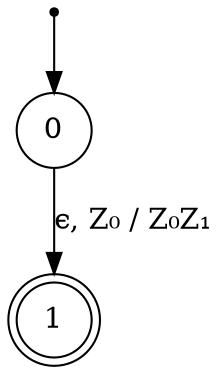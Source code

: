 digraph PDA {
"0" [shape=circle]
"1" [shape=doublecircle]
start [shape=point]
start -> "0"
"0" -> "1" [label="ϵ, Z₀ / Z₀Z₁"]
}
